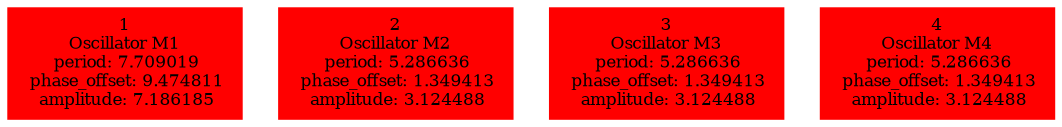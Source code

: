  digraph g{ forcelabels=true;
1 [label=<1<BR />Oscillator M1<BR /> period: 7.709019<BR /> phase_offset: 9.474811<BR /> amplitude: 7.186185>, shape=box,color=red,style=filled,fontsize=8];2 [label=<2<BR />Oscillator M2<BR /> period: 5.286636<BR /> phase_offset: 1.349413<BR /> amplitude: 3.124488>, shape=box,color=red,style=filled,fontsize=8];3 [label=<3<BR />Oscillator M3<BR /> period: 5.286636<BR /> phase_offset: 1.349413<BR /> amplitude: 3.124488>, shape=box,color=red,style=filled,fontsize=8];4 [label=<4<BR />Oscillator M4<BR /> period: 5.286636<BR /> phase_offset: 1.349413<BR /> amplitude: 3.124488>, shape=box,color=red,style=filled,fontsize=8]; }
